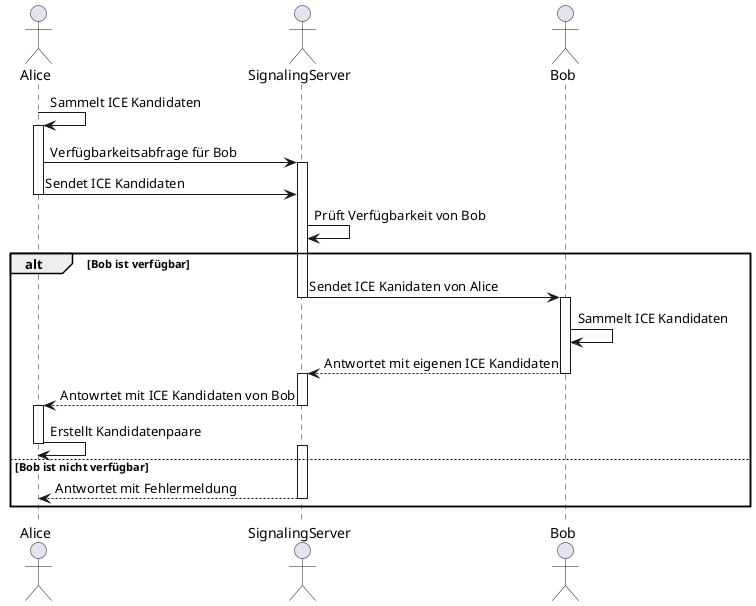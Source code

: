 @startuml signlaing server
actor Alice
actor SignalingServer
actor Bob

Alice -> Alice: Sammelt ICE Kandidaten
activate Alice
Alice -> SignalingServer: Verfügbarkeitsabfrage für Bob
activate SignalingServer
Alice -> SignalingServer: Sendet ICE Kandidaten
deactivate Alice
SignalingServer -> SignalingServer: Prüft Verfügbarkeit von Bob



alt Bob ist verfügbar
SignalingServer -> Bob: Sendet ICE Kanidaten von Alice
deactivate SignalingServer
activate Bob
Bob -> Bob: Sammelt ICE Kandidaten
Bob --> SignalingServer: Antwortet mit eigenen ICE Kandidaten
deactivate Bob
activate SignalingServer
SignalingServer --> Alice: Antowrtet mit ICE Kandidaten von Bob
deactivate SignalingServer
activate Alice
Alice -> Alice: Erstellt Kandidatenpaare
deactivate Alice

else Bob ist nicht verfügbar
activate SignalingServer
SignalingServer --> Alice: Antwortet mit Fehlermeldung
deactivate SignalingServer
end

@enduml
